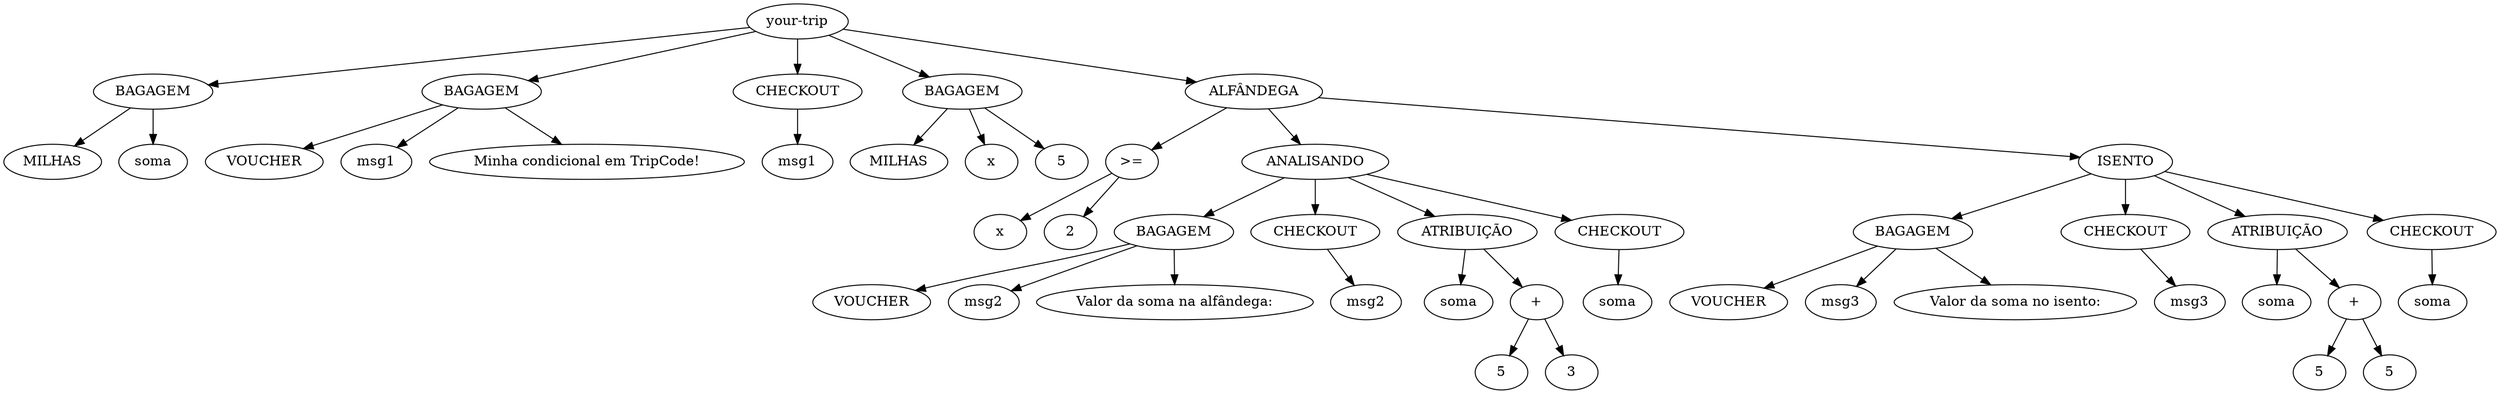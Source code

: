 digraph {
node0x5b21b68708a0 [label="your-trip"];
node0x5b21b6870810 [label="BAGAGEM"];
node0x5b21b6870840 [label="MILHAS"];
node0x5b21b6870870 [label="soma"];
node0x5b21b6870810 -> node0x5b21b6870840;
node0x5b21b6870810 -> node0x5b21b6870870;
node0x5b21b68708a0 -> node0x5b21b6870810;
node0x5b21b68708f0 [label="BAGAGEM"];
node0x5b21b6870920 [label="VOUCHER"];
node0x5b21b6870950 [label="msg1"];
node0x5b21b68708f0 -> node0x5b21b6870920;
node0x5b21b68708f0 -> node0x5b21b6870950;
node0x5b21b68709b0 [label="Minha condicional em TripCode!"];
node0x5b21b68709b0 [label="Minha condicional em TripCode!"];
node0x5b21b68708f0 -> node0x5b21b68709b0;
node0x5b21b68708a0 -> node0x5b21b68708f0;
node0x5b21b6870ae0 [label="CHECKOUT"];
node0x5b21b6870a90 [label="msg1"];
node0x5b21b6870a90 [label="msg1"];
node0x5b21b6870ae0 -> node0x5b21b6870a90;
node0x5b21b68708a0 -> node0x5b21b6870ae0;
node0x5b21b6870ba0 [label="BAGAGEM"];
node0x5b21b6870bd0 [label="MILHAS"];
node0x5b21b6870c00 [label="x"];
node0x5b21b6870ba0 -> node0x5b21b6870bd0;
node0x5b21b6870ba0 -> node0x5b21b6870c00;
node0x5b21b6870a70 [label="5"];
node0x5b21b6870a70 [label="5"];
node0x5b21b6870ba0 -> node0x5b21b6870a70;
node0x5b21b68708a0 -> node0x5b21b6870ba0;
node0x5b21b68717b0 [label="ALFÂNDEGA"];
node0x5b21b6870ce0 [label=">="];
node0x5b21b6870ce0 -> node0x5b21b6870c60;
node0x5b21b6870ce0 -> node0x5b21b6870cc0;
node0x5b21b6870c60 [label="x"];
node0x5b21b6870cc0 [label="2"];
node0x5b21b6870d80 [label="ANALISANDO"];
node0x5b21b6870c90 [label="BAGAGEM"];
node0x5b21b6870d20 [label="VOUCHER"];
node0x5b21b6870d50 [label="msg2"];
node0x5b21b6870c90 -> node0x5b21b6870d20;
node0x5b21b6870c90 -> node0x5b21b6870d50;
node0x5b21b6870db0 [label="Valor da soma na alfândega:"];
node0x5b21b6870db0 [label="Valor da soma na alfândega:"];
node0x5b21b6870c90 -> node0x5b21b6870db0;
node0x5b21b6870d80 -> node0x5b21b6870c90;
node0x5b21b6870f30 [label="CHECKOUT"];
node0x5b21b6870ec0 [label="msg2"];
node0x5b21b6870ec0 [label="msg2"];
node0x5b21b6870f30 -> node0x5b21b6870ec0;
node0x5b21b6870d80 -> node0x5b21b6870f30;
node0x5b21b68710d0 [label="ATRIBUIÇÃO"];
node0x5b21b6871010 [label="soma"];
node0x5b21b6871090 [label="+"];
node0x5b21b6871090 -> node0x5b21b6870e70;
node0x5b21b6871090 -> node0x5b21b6871070;
node0x5b21b6870e70 [label="5"];
node0x5b21b6871070 [label="3"];
node0x5b21b68710d0 -> node0x5b21b6871010;
node0x5b21b68710d0 -> node0x5b21b6871090;
node0x5b21b6870d80 -> node0x5b21b68710d0;
node0x5b21b68711c0 [label="CHECKOUT"];
node0x5b21b6871170 [label="soma"];
node0x5b21b6871170 [label="soma"];
node0x5b21b68711c0 -> node0x5b21b6871170;
node0x5b21b6870d80 -> node0x5b21b68711c0;
node0x5b21b68717b0 -> node0x5b21b6870ce0;
node0x5b21b68717b0 -> node0x5b21b6870d80;
node0x5b21b68712e0 [label="ISENTO"];
node0x5b21b6871250 [label="BAGAGEM"];
node0x5b21b6871280 [label="VOUCHER"];
node0x5b21b68712b0 [label="msg3"];
node0x5b21b6871250 -> node0x5b21b6871280;
node0x5b21b6871250 -> node0x5b21b68712b0;
node0x5b21b6871310 [label="Valor da soma no isento:"];
node0x5b21b6871310 [label="Valor da soma no isento:"];
node0x5b21b6871250 -> node0x5b21b6871310;
node0x5b21b68712e0 -> node0x5b21b6871250;
node0x5b21b6871490 [label="CHECKOUT"];
node0x5b21b6871420 [label="msg3"];
node0x5b21b6871420 [label="msg3"];
node0x5b21b6871490 -> node0x5b21b6871420;
node0x5b21b68712e0 -> node0x5b21b6871490;
node0x5b21b6871630 [label="ATRIBUIÇÃO"];
node0x5b21b6871570 [label="soma"];
node0x5b21b68715f0 [label="+"];
node0x5b21b68715f0 -> node0x5b21b68713d0;
node0x5b21b68715f0 -> node0x5b21b68715d0;
node0x5b21b68713d0 [label="5"];
node0x5b21b68715d0 [label="5"];
node0x5b21b6871630 -> node0x5b21b6871570;
node0x5b21b6871630 -> node0x5b21b68715f0;
node0x5b21b68712e0 -> node0x5b21b6871630;
node0x5b21b6871720 [label="CHECKOUT"];
node0x5b21b68716d0 [label="soma"];
node0x5b21b68716d0 [label="soma"];
node0x5b21b6871720 -> node0x5b21b68716d0;
node0x5b21b68712e0 -> node0x5b21b6871720;
node0x5b21b68717b0 -> node0x5b21b68712e0;
node0x5b21b68708a0 -> node0x5b21b68717b0;
}

